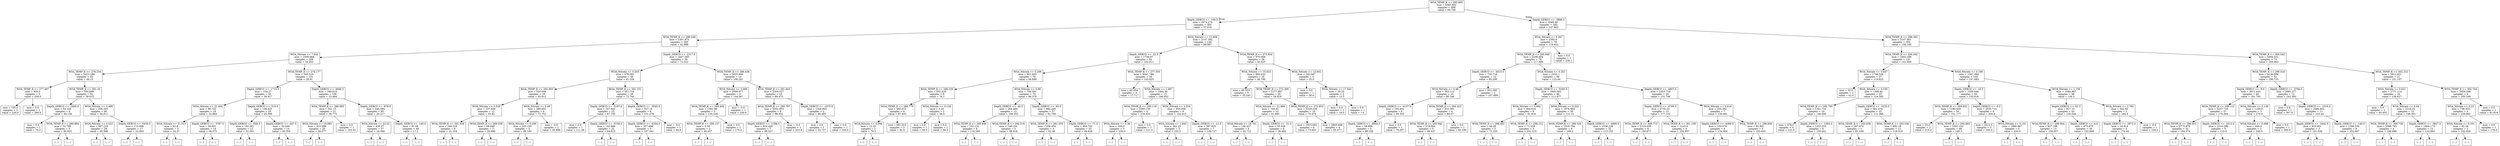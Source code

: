 digraph Tree {
node [shape=box] ;
0 [label="WOA_TEMP_K <= 292.695\nmse = 4565.662\nsamples = 668\nvalue = 94.785"] ;
1 [label="Depth_GEBCO <= -100.5\nmse = 2074.274\nsamples = 385\nvalue = 57.016"] ;
0 -> 1 [labeldistance=2.5, labelangle=45, headlabel="True"] ;
2 [label="WOA_TEMP_K <= 288.249\nmse = 1391.875\nsamples = 265\nvalue = 42.888"] ;
1 -> 2 ;
3 [label="WOA_Nitrate <= 7.642\nmse = 1004.884\nsamples = 206\nvalue = 34.453"] ;
2 -> 3 ;
4 [label="WOA_TEMP_K <= 279.234\nmse = 2423.189\nsamples = 55\nvalue = 49.15"] ;
3 -> 4 ;
5 [label="WOA_TEMP_K <= 277.497\nmse = 950.0\nsamples = 3\nvalue = 250.0"] ;
4 -> 5 ;
6 [label="mse = 100.0\nsamples = 2\nvalue = 220.0"] ;
5 -> 6 ;
7 [label="mse = 0.0\nsamples = 1\nvalue = 280.0"] ;
5 -> 7 ;
8 [label="WOA_TEMP_K <= 281.33\nmse = 550.899\nsamples = 52\nvalue = 39.915"] ;
4 -> 8 ;
9 [label="Depth_GEBCO <= -2405.0\nmse = 54.194\nsamples = 6\nvalue = 84.156"] ;
8 -> 9 ;
10 [label="mse = 0.0\nsamples = 1\nvalue = 70.0"] ;
9 -> 10 ;
11 [label="WOA_TEMP_K <= 280.884\nmse = 32.789\nsamples = 5\nvalue = 85.925"] ;
9 -> 11 ;
12 [label="(...)"] ;
11 -> 12 ;
13 [label="(...)"] ;
11 -> 13 ;
20 [label="WOA_Nitrate <= 3.468\nmse = 356.325\nsamples = 46\nvalue = 34.811"] ;
8 -> 20 ;
21 [label="WOA_Nitrate <= 3.423\nmse = 387.216\nsamples = 29\nvalue = 40.586"] ;
20 -> 21 ;
22 [label="(...)"] ;
21 -> 22 ;
67 [label="(...)"] ;
21 -> 67 ;
70 [label="Depth_GEBCO <= -5430.5\nmse = 115.996\nsamples = 17\nvalue = 23.903"] ;
20 -> 70 ;
71 [label="(...)"] ;
70 -> 71 ;
72 [label="(...)"] ;
70 -> 72 ;
89 [label="WOA_TEMP_K <= 274.177\nmse = 345.519\nsamples = 151\nvalue = 28.81"] ;
3 -> 89 ;
90 [label="Depth_GEBCO <= -1715.5\nmse = 154.27\nsamples = 45\nvalue = 39.917"] ;
89 -> 90 ;
91 [label="WOA_Nitrate <= 22.494\nmse = 90.743\nsamples = 19\nvalue = 32.983"] ;
90 -> 91 ;
92 [label="WOA_Nitrate <= 21.012\nmse = 62.8\nsamples = 5\nvalue = 24.37"] ;
91 -> 92 ;
93 [label="(...)"] ;
92 -> 93 ;
100 [label="(...)"] ;
92 -> 100 ;
101 [label="Depth_GEBCO <= -3797.5\nmse = 58.601\nsamples = 14\nvalue = 36.572"] ;
91 -> 101 ;
102 [label="(...)"] ;
101 -> 102 ;
117 [label="(...)"] ;
101 -> 117 ;
128 [label="Depth_GEBCO <= -510.0\nmse = 136.425\nsamples = 26\nvalue = 45.399"] ;
90 -> 128 ;
129 [label="Depth_GEBCO <= -649.5\nmse = 192.381\nsamples = 12\nvalue = 51.201"] ;
128 -> 129 ;
130 [label="(...)"] ;
129 -> 130 ;
139 [label="(...)"] ;
129 -> 139 ;
146 [label="Depth_GEBCO <= -447.5\nmse = 33.046\nsamples = 14\nvalue = 40.354"] ;
128 -> 146 ;
147 [label="(...)"] ;
146 -> 147 ;
156 [label="(...)"] ;
146 -> 156 ;
169 [label="Depth_GEBCO <= -4046.5\nmse = 349.614\nsamples = 106\nvalue = 23.464"] ;
89 -> 169 ;
170 [label="WOA_TEMP_K <= 286.095\nmse = 551.13\nsamples = 21\nvalue = 38.775"] ;
169 -> 170 ;
171 [label="WOA_Nitrate <= 18.085\nmse = 410.488\nsamples = 20\nvalue = 36.377"] ;
170 -> 171 ;
172 [label="(...)"] ;
171 -> 172 ;
185 [label="(...)"] ;
171 -> 185 ;
210 [label="mse = 0.0\nsamples = 1\nvalue = 103.53"] ;
170 -> 210 ;
211 [label="Depth_GEBCO <= -678.0\nmse = 246.594\nsamples = 85\nvalue = 20.217"] ;
169 -> 211 ;
212 [label="WOA_Nitrate <= 22.52\nmse = 430.57\nsamples = 37\nvalue = 24.066"] ;
211 -> 212 ;
213 [label="(...)"] ;
212 -> 213 ;
246 [label="(...)"] ;
212 -> 246 ;
273 [label="Depth_GEBCO <= -140.0\nmse = 81.68\nsamples = 48\nvalue = 17.2"] ;
211 -> 273 ;
274 [label="(...)"] ;
273 -> 274 ;
315 [label="(...)"] ;
273 -> 315 ;
324 [label="Depth_GEBCO <= -2317.0\nmse = 1627.593\nsamples = 59\nvalue = 72.322"] ;
2 -> 324 ;
325 [label="WOA_Nitrate <= 0.555\nmse = 678.581\nsamples = 45\nvalue = 61.334"] ;
324 -> 325 ;
326 [label="WOA_TEMP_K <= 292.003\nmse = 520.049\nsamples = 16\nvalue = 43.812"] ;
325 -> 326 ;
327 [label="WOA_Nitrate <= 0.329\nmse = 237.638\nsamples = 12\nvalue = 35.92"] ;
326 -> 327 ;
328 [label="WOA_TEMP_K <= 291.928\nmse = 184.518\nsamples = 9\nvalue = 41.554"] ;
327 -> 328 ;
329 [label="(...)"] ;
328 -> 329 ;
344 [label="(...)"] ;
328 -> 344 ;
345 [label="WOA_TEMP_K <= 289.038\nmse = 68.948\nsamples = 3\nvalue = 20.896"] ;
327 -> 345 ;
346 [label="(...)"] ;
345 -> 346 ;
347 [label="(...)"] ;
345 -> 347 ;
350 [label="WOA_Nitrate <= 0.49\nmse = 489.652\nsamples = 4\nvalue = 72.752"] ;
326 -> 350 ;
351 [label="WOA_Nitrate <= 0.406\nmse = 193.159\nsamples = 3\nvalue = 86.185"] ;
350 -> 351 ;
352 [label="(...)"] ;
351 -> 352 ;
355 [label="(...)"] ;
351 -> 355 ;
356 [label="mse = -0.0\nsamples = 1\nvalue = 45.886"] ;
350 -> 356 ;
357 [label="WOA_TEMP_K <= 291.151\nmse = 451.718\nsamples = 29\nvalue = 72.744"] ;
325 -> 357 ;
358 [label="Depth_GEBCO <= -5197.0\nmse = 247.942\nsamples = 23\nvalue = 67.195"] ;
357 -> 358 ;
359 [label="mse = 0.0\nsamples = 1\nvalue = 111.06"] ;
358 -> 359 ;
360 [label="Depth_GEBCO <= -5156.0\nmse = 142.686\nsamples = 22\nvalue = 64.615"] ;
358 -> 360 ;
361 [label="(...)"] ;
360 -> 361 ;
364 [label="(...)"] ;
360 -> 364 ;
393 [label="Depth_GEBCO <= -3545.5\nmse = 527.16\nsamples = 6\nvalue = 101.278"] ;
357 -> 393 ;
394 [label="Depth_GEBCO <= -4204.0\nmse = 357.696\nsamples = 5\nvalue = 107.341"] ;
393 -> 394 ;
395 [label="(...)"] ;
394 -> 395 ;
402 [label="(...)"] ;
394 -> 402 ;
403 [label="mse = -0.0\nsamples = 1\nvalue = 64.9"] ;
393 -> 403 ;
404 [label="WOA_TEMP_K <= 289.438\nmse = 3033.949\nsamples = 14\nvalue = 106.241"] ;
324 -> 404 ;
405 [label="WOA_Nitrate <= 3.099\nmse = 2589.677\nsamples = 4\nvalue = 144.567"] ;
404 -> 405 ;
406 [label="WOA_TEMP_K <= 289.405\nmse = 1582.08\nsamples = 3\nvalue = 130.228"] ;
405 -> 406 ;
407 [label="WOA_TEMP_K <= 289.137\nmse = 0.59\nsamples = 2\nvalue = 90.457"] ;
406 -> 407 ;
408 [label="(...)"] ;
407 -> 408 ;
409 [label="(...)"] ;
407 -> 409 ;
410 [label="mse = 0.0\nsamples = 1\nvalue = 170.0"] ;
406 -> 410 ;
411 [label="mse = -0.0\nsamples = 1\nvalue = 230.6"] ;
405 -> 411 ;
412 [label="WOA_TEMP_K <= 291.643\nmse = 2304.527\nsamples = 10\nvalue = 89.473"] ;
404 -> 412 ;
413 [label="WOA_TEMP_K <= 290.797\nmse = 2052.953\nsamples = 8\nvalue = 98.932"] ;
412 -> 413 ;
414 [label="Depth_GEBCO <= -1398.5\nmse = 816.428\nsamples = 7\nvalue = 88.527"] ;
413 -> 414 ;
415 [label="(...)"] ;
414 -> 415 ;
416 [label="(...)"] ;
414 -> 416 ;
423 [label="mse = -0.0\nsamples = 1\nvalue = 223.8"] ;
413 -> 423 ;
424 [label="Depth_GEBCO <= -1075.0\nmse = 1326.905\nsamples = 2\nvalue = 48.485"] ;
412 -> 424 ;
425 [label="mse = 0.0\nsamples = 1\nvalue = 22.727"] ;
424 -> 425 ;
426 [label="mse = 0.0\nsamples = 1\nvalue = 100.0"] ;
424 -> 426 ;
427 [label="WOA_Nitrate <= 12.609\nmse = 2147.392\nsamples = 120\nvalue = 88.897"] ;
1 -> 427 ;
428 [label="Depth_GEBCO <= -22.0\nmse = 1738.97\nsamples = 92\nvalue = 102.611"] ;
427 -> 428 ;
429 [label="WOA_Nitrate <= 0.269\nmse = 801.655\nsamples = 76\nvalue = 94.689"] ;
428 -> 429 ;
430 [label="WOA_TEMP_K <= 290.226\nmse = 502.416\nsamples = 6\nvalue = 76.1"] ;
429 -> 430 ;
431 [label="WOA_TEMP_K <= 289.779\nmse = 493.015\nsamples = 4\nvalue = 87.833"] ;
430 -> 431 ;
432 [label="WOA_Nitrate <= 0.094\nmse = 12.25\nsamples = 2\nvalue = 79.5"] ;
431 -> 432 ;
433 [label="(...)"] ;
432 -> 433 ;
434 [label="(...)"] ;
432 -> 434 ;
435 [label="mse = 681.315\nsamples = 2\nvalue = 92.0"] ;
431 -> 435 ;
436 [label="WOA_Nitrate <= 0.126\nmse = 0.25\nsamples = 2\nvalue = 58.5"] ;
430 -> 436 ;
437 [label="mse = 0.0\nsamples = 1\nvalue = 59.0"] ;
436 -> 437 ;
438 [label="mse = 0.0\nsamples = 1\nvalue = 58.0"] ;
436 -> 438 ;
439 [label="WOA_Nitrate <= 0.99\nmse = 794.591\nsamples = 70\nvalue = 96.378"] ;
429 -> 439 ;
440 [label="Depth_GEBCO <= -40.5\nmse = 264.489\nsamples = 13\nvalue = 109.352"] ;
439 -> 440 ;
441 [label="WOA_TEMP_K <= 285.448\nmse = 191.131\nsamples = 8\nvalue = 118.265"] ;
440 -> 441 ;
442 [label="(...)"] ;
441 -> 442 ;
445 [label="(...)"] ;
441 -> 445 ;
454 [label="WOA_TEMP_K <= 292.519\nmse = 146.331\nsamples = 5\nvalue = 98.818"] ;
440 -> 454 ;
455 [label="(...)"] ;
454 -> 455 ;
460 [label="(...)"] ;
454 -> 460 ;
461 [label="Depth_GEBCO <= -83.0\nmse = 882.445\nsamples = 57\nvalue = 92.758"] ;
439 -> 461 ;
462 [label="WOA_TEMP_K <= 281.355\nmse = 356.454\nsamples = 4\nvalue = 62.46"] ;
461 -> 462 ;
463 [label="(...)"] ;
462 -> 463 ;
464 [label="(...)"] ;
462 -> 464 ;
469 [label="Depth_GEBCO <= -71.5\nmse = 854.752\nsamples = 53\nvalue = 94.628"] ;
461 -> 469 ;
470 [label="(...)"] ;
469 -> 470 ;
473 [label="(...)"] ;
469 -> 473 ;
536 [label="WOA_TEMP_K <= 277.555\nmse = 4641.788\nsamples = 16\nvalue = 145.825"] ;
428 -> 536 ;
537 [label="mse = 63.054\nsamples = 3\nvalue = 17.717"] ;
536 -> 537 ;
538 [label="WOA_Nitrate <= 1.067\nmse = 2364.26\nsamples = 13\nvalue = 166.053"] ;
536 -> 538 ;
539 [label="WOA_TEMP_K <= 290.116\nmse = 2290.139\nsamples = 4\nvalue = 216.833"] ;
538 -> 539 ;
540 [label="WOA_Nitrate <= 0.38\nmse = 544.0\nsamples = 3\nvalue = 236.0"] ;
539 -> 540 ;
541 [label="(...)"] ;
540 -> 541 ;
542 [label="(...)"] ;
540 -> 542 ;
543 [label="mse = 0.0\nsamples = 1\nvalue = 121.0"] ;
539 -> 543 ;
544 [label="WOA_Nitrate <= 2.554\nmse = 659.006\nsamples = 9\nvalue = 142.615"] ;
538 -> 544 ;
545 [label="WOA_Nitrate <= 1.945\nmse = 342.25\nsamples = 2\nvalue = 103.5"] ;
544 -> 545 ;
546 [label="(...)"] ;
545 -> 546 ;
547 [label="(...)"] ;
545 -> 547 ;
548 [label="Depth_GEBCO <= -12.5\nmse = 387.835\nsamples = 7\nvalue = 149.727"] ;
544 -> 548 ;
549 [label="(...)"] ;
548 -> 549 ;
552 [label="(...)"] ;
548 -> 552 ;
561 [label="WOA_TEMP_K <= 273.834\nmse = 970.068\nsamples = 28\nvalue = 45.623"] ;
427 -> 561 ;
562 [label="WOA_Nitrate <= 15.633\nmse = 992.632\nsamples = 25\nvalue = 48.796"] ;
561 -> 562 ;
563 [label="mse = 85.553\nsamples = 5\nvalue = 35.245"] ;
562 -> 563 ;
564 [label="WOA_TEMP_K <= 272.395\nmse = 1277.897\nsamples = 20\nvalue = 54.818"] ;
562 -> 564 ;
565 [label="WOA_Nitrate <= 21.966\nmse = 140.91\nsamples = 10\nvalue = 41.893"] ;
564 -> 565 ;
566 [label="WOA_Nitrate <= 18.761\nmse = 136.427\nsamples = 4\nvalue = 52.712"] ;
565 -> 566 ;
567 [label="(...)"] ;
566 -> 567 ;
568 [label="(...)"] ;
566 -> 568 ;
569 [label="Depth_GEBCO <= -31.5\nmse = 55.356\nsamples = 6\nvalue = 36.483"] ;
565 -> 569 ;
570 [label="(...)"] ;
569 -> 570 ;
575 [label="(...)"] ;
569 -> 575 ;
578 [label="WOA_TEMP_K <= 272.853\nmse = 2229.229\nsamples = 10\nvalue = 70.976"] ;
564 -> 578 ;
579 [label="mse = 1915.002\nsamples = 6\nvalue = 73.925"] ;
578 -> 579 ;
580 [label="mse = 2805.498\nsamples = 4\nvalue = 65.077"] ;
578 -> 580 ;
581 [label="WOA_Nitrate <= 13.661\nmse = 332.667\nsamples = 3\nvalue = 25.0"] ;
561 -> 581 ;
582 [label="mse = 0.0\nsamples = 1\nvalue = 50.0"] ;
581 -> 582 ;
583 [label="WOA_Nitrate <= 17.543\nmse = 30.25\nsamples = 2\nvalue = 12.5"] ;
581 -> 583 ;
584 [label="mse = 0.0\nsamples = 1\nvalue = 18.0"] ;
583 -> 584 ;
585 [label="mse = 0.0\nsamples = 1\nvalue = 7.0"] ;
583 -> 585 ;
586 [label="Depth_GEBCO <= -3908.5\nmse = 3260.46\nsamples = 283\nvalue = 147.662"] ;
0 -> 586 [labeldistance=2.5, labelangle=-45, headlabel="False"] ;
587 [label="WOA_Nitrate <= 6.367\nmse = 2500.8\nsamples = 79\nvalue = 119.922"] ;
586 -> 587 ;
588 [label="WOA_TEMP_K <= 295.049\nmse = 2296.604\nsamples = 78\nvalue = 117.884"] ;
587 -> 588 ;
589 [label="Depth_GEBCO <= -4015.0\nmse = 720.716\nsamples = 12\nvalue = 85.206"] ;
588 -> 589 ;
590 [label="WOA_Nitrate <= 0.46\nmse = 563.113\nsamples = 10\nvalue = 80.346"] ;
589 -> 590 ;
591 [label="Depth_GEBCO <= -4137.0\nmse = 105.832\nsamples = 6\nvalue = 95.553"] ;
590 -> 591 ;
592 [label="Depth_GEBCO <= -4804.5\nmse = 58.898\nsamples = 5\nvalue = 98.338"] ;
591 -> 592 ;
593 [label="(...)"] ;
592 -> 593 ;
594 [label="(...)"] ;
592 -> 594 ;
601 [label="mse = 0.0\nsamples = 1\nvalue = 76.057"] ;
591 -> 601 ;
602 [label="WOA_TEMP_K <= 294.422\nmse = 453.361\nsamples = 4\nvalue = 60.07"] ;
590 -> 602 ;
603 [label="WOA_TEMP_K <= 293.942\nmse = 274.064\nsamples = 3\nvalue = 48.437"] ;
602 -> 603 ;
604 [label="(...)"] ;
603 -> 604 ;
607 [label="(...)"] ;
603 -> 607 ;
608 [label="mse = 0.0\nsamples = 1\nvalue = 83.336"] ;
602 -> 608 ;
609 [label="mse = 831.595\nsamples = 2\nvalue = 107.886"] ;
589 -> 609 ;
610 [label="WOA_Nitrate <= 0.251\nmse = 2352.1\nsamples = 66\nvalue = 123.44"] ;
588 -> 610 ;
611 [label="Depth_GEBCO <= -5283.5\nmse = 1849.593\nsamples = 46\nvalue = 111.877"] ;
610 -> 611 ;
612 [label="WOA_Nitrate <= 0.082\nmse = 264.616\nsamples = 8\nvalue = 81.916"] ;
611 -> 612 ;
613 [label="WOA_TEMP_K <= 298.462\nmse = 46.26\nsamples = 5\nvalue = 71.225"] ;
612 -> 613 ;
614 [label="(...)"] ;
613 -> 614 ;
617 [label="(...)"] ;
613 -> 617 ;
620 [label="WOA_TEMP_K <= 298.152\nmse = 71.258\nsamples = 3\nvalue = 101.515"] ;
612 -> 620 ;
621 [label="(...)"] ;
620 -> 621 ;
622 [label="(...)"] ;
620 -> 622 ;
625 [label="WOA_Nitrate <= 0.022\nmse = 1976.984\nsamples = 38\nvalue = 121.31"] ;
611 -> 625 ;
626 [label="WOA_TEMP_K <= 298.526\nmse = 1918.794\nsamples = 6\nvalue = 168.2"] ;
625 -> 626 ;
627 [label="(...)"] ;
626 -> 627 ;
632 [label="(...)"] ;
626 -> 632 ;
637 [label="Depth_GEBCO <= -4990.5\nmse = 1538.228\nsamples = 32\nvalue = 113.155"] ;
625 -> 637 ;
638 [label="(...)"] ;
637 -> 638 ;
649 [label="(...)"] ;
637 -> 649 ;
698 [label="Depth_GEBCO <= -4607.0\nmse = 2453.719\nsamples = 20\nvalue = 151.748"] ;
610 -> 698 ;
699 [label="Depth_GEBCO <= -4795.5\nmse = 2735.23\nsamples = 13\nvalue = 177.152"] ;
698 -> 699 ;
700 [label="WOA_TEMP_K <= 300.773\nmse = 1219.039\nsamples = 9\nvalue = 150.877"] ;
699 -> 700 ;
701 [label="(...)"] ;
700 -> 701 ;
706 [label="(...)"] ;
700 -> 706 ;
717 [label="WOA_TEMP_K <= 301.158\nmse = 1210.6\nsamples = 4\nvalue = 234.957"] ;
699 -> 717 ;
718 [label="(...)"] ;
717 -> 718 ;
721 [label="(...)"] ;
717 -> 721 ;
722 [label="WOA_Nitrate <= 0.616\nmse = 335.362\nsamples = 7\nvalue = 120.481"] ;
698 -> 722 ;
723 [label="Depth_GEBCO <= -4069.0\nmse = 100.976\nsamples = 4\nvalue = 134.904"] ;
722 -> 723 ;
724 [label="(...)"] ;
723 -> 724 ;
729 [label="(...)"] ;
723 -> 729 ;
730 [label="WOA_TEMP_K <= 298.606\nmse = 82.991\nsamples = 3\nvalue = 103.655"] ;
722 -> 730 ;
731 [label="(...)"] ;
730 -> 731 ;
732 [label="(...)"] ;
730 -> 732 ;
735 [label="mse = 0.0\nsamples = 1\nvalue = 239.1"] ;
587 -> 735 ;
736 [label="WOA_TEMP_K <= 298.362\nmse = 3147.601\nsamples = 204\nvalue = 158.109"] ;
586 -> 736 ;
737 [label="WOA_TEMP_K <= 294.442\nmse = 1602.209\nsamples = 131\nvalue = 141.059"] ;
736 -> 737 ;
738 [label="WOA_Nitrate <= 0.047\nmse = 1746.526\nsamples = 27\nvalue = 118.625"] ;
737 -> 738 ;
739 [label="mse = 32.0\nsamples = 2\nvalue = 41.0"] ;
738 -> 739 ;
740 [label="WOA_Nitrate <= 0.159\nmse = 1398.82\nsamples = 25\nvalue = 124.305"] ;
738 -> 740 ;
741 [label="WOA_TEMP_K <= 292.795\nmse = 1331.732\nsamples = 10\nvalue = 146.694"] ;
740 -> 741 ;
742 [label="mse = 376.0\nsamples = 4\nvalue = 122.0"] ;
741 -> 742 ;
743 [label="Depth_GEBCO <= -1593.0\nmse = 1352.253\nsamples = 6\nvalue = 159.041"] ;
741 -> 743 ;
744 [label="(...)"] ;
743 -> 744 ;
749 [label="(...)"] ;
743 -> 749 ;
754 [label="Depth_GEBCO <= -3235.5\nmse = 981.474\nsamples = 15\nvalue = 111.388"] ;
740 -> 754 ;
755 [label="WOA_TEMP_K <= 293.838\nmse = 287.974\nsamples = 3\nvalue = 81.438"] ;
754 -> 755 ;
756 [label="(...)"] ;
755 -> 756 ;
757 [label="(...)"] ;
755 -> 757 ;
760 [label="WOA_TEMP_K <= 293.536\nmse = 882.18\nsamples = 12\nvalue = 118.518"] ;
754 -> 760 ;
761 [label="(...)"] ;
760 -> 761 ;
768 [label="(...)"] ;
760 -> 768 ;
777 [label="WOA_Nitrate <= 0.189\nmse = 1367.084\nsamples = 104\nvalue = 147.683"] ;
737 -> 777 ;
778 [label="Depth_GEBCO <= -16.5\nmse = 1500.646\nsamples = 56\nvalue = 155.616"] ;
777 -> 778 ;
779 [label="WOA_TEMP_K <= 294.452\nmse = 1180.445\nsamples = 50\nvalue = 151.177"] ;
778 -> 779 ;
780 [label="mse = 25.0\nsamples = 2\nvalue = 215.0"] ;
779 -> 780 ;
781 [label="WOA_TEMP_K <= 294.893\nmse = 1091.102\nsamples = 48\nvalue = 149.3"] ;
779 -> 781 ;
782 [label="(...)"] ;
781 -> 782 ;
787 [label="(...)"] ;
781 -> 787 ;
852 [label="Depth_GEBCO <= -9.5\nmse = 2535.714\nsamples = 6\nvalue = 200.0"] ;
778 -> 852 ;
853 [label="mse = 2512.5\nsamples = 3\nvalue = 185.0"] ;
852 -> 853 ;
854 [label="WOA_Nitrate <= 0.101\nmse = 1866.667\nsamples = 3\nvalue = 220.0"] ;
852 -> 854 ;
855 [label="(...)"] ;
854 -> 855 ;
856 [label="(...)"] ;
854 -> 856 ;
857 [label="WOA_Nitrate <= 1.158\nmse = 1084.987\nsamples = 48\nvalue = 139.2"] ;
777 -> 857 ;
858 [label="Depth_GEBCO <= -81.5\nmse = 927.15\nsamples = 43\nvalue = 135.046"] ;
857 -> 858 ;
859 [label="WOA_TEMP_K <= 296.964\nmse = 837.196\nsamples = 13\nvalue = 106.657"] ;
858 -> 859 ;
860 [label="(...)"] ;
859 -> 860 ;
873 [label="(...)"] ;
859 -> 873 ;
878 [label="Depth_GEBCO <= -4.0\nmse = 675.975\nsamples = 30\nvalue = 142.689"] ;
858 -> 878 ;
879 [label="(...)"] ;
878 -> 879 ;
922 [label="(...)"] ;
878 -> 922 ;
923 [label="WOA_Nitrate <= 3.765\nmse = 542.85\nsamples = 5\nvalue = 184.9"] ;
857 -> 923 ;
924 [label="Depth_GEBCO <= -2672.0\nmse = 19.814\nsamples = 4\nvalue = 174.64"] ;
923 -> 924 ;
925 [label="(...)"] ;
924 -> 925 ;
928 [label="(...)"] ;
924 -> 928 ;
929 [label="mse = -0.0\nsamples = 1\nvalue = 236.2"] ;
923 -> 929 ;
930 [label="WOA_TEMP_K <= 300.542\nmse = 4400.531\nsamples = 73\nvalue = 184.863"] ;
736 -> 930 ;
931 [label="WOA_TEMP_K <= 299.518\nmse = 4136.006\nsamples = 52\nvalue = 196.733"] ;
930 -> 931 ;
932 [label="Depth_GEBCO <= -9.0\nmse = 3611.433\nsamples = 40\nvalue = 181.793"] ;
931 -> 932 ;
933 [label="WOA_TEMP_K <= 299.112\nmse = 3257.716\nsamples = 37\nvalue = 176.364"] ;
932 -> 933 ;
934 [label="WOA_TEMP_K <= 298.451\nmse = 2775.879\nsamples = 32\nvalue = 184.374"] ;
933 -> 934 ;
935 [label="(...)"] ;
934 -> 935 ;
936 [label="(...)"] ;
934 -> 936 ;
969 [label="Depth_GEBCO <= -1612.0\nmse = 2314.286\nsamples = 5\nvalue = 110.0"] ;
933 -> 969 ;
970 [label="(...)"] ;
969 -> 970 ;
971 [label="(...)"] ;
969 -> 971 ;
976 [label="WOA_Nitrate <= 0.138\nmse = 1100.0\nsamples = 3\nvalue = 270.0"] ;
932 -> 976 ;
977 [label="WOA_Nitrate <= 0.088\nmse = 400.0\nsamples = 2\nvalue = 240.0"] ;
976 -> 977 ;
978 [label="(...)"] ;
977 -> 978 ;
979 [label="(...)"] ;
977 -> 979 ;
980 [label="mse = 0.0\nsamples = 1\nvalue = 300.0"] ;
976 -> 980 ;
981 [label="Depth_GEBCO <= -3794.5\nmse = 2885.277\nsamples = 12\nvalue = 243.593"] ;
931 -> 981 ;
982 [label="mse = 0.0\nsamples = 1\nvalue = 307.9"] ;
981 -> 982 ;
983 [label="Depth_GEBCO <= -1519.5\nmse = 2584.802\nsamples = 11\nvalue = 233.44"] ;
981 -> 983 ;
984 [label="Depth_GEBCO <= -3442.0\nmse = 819.661\nsamples = 3\nvalue = 161.339"] ;
983 -> 984 ;
985 [label="(...)"] ;
984 -> 985 ;
986 [label="(...)"] ;
984 -> 986 ;
989 [label="Depth_GEBCO <= -140.5\nmse = 1299.556\nsamples = 8\nvalue = 252.667"] ;
983 -> 989 ;
990 [label="(...)"] ;
989 -> 990 ;
991 [label="(...)"] ;
989 -> 991 ;
996 [label="WOA_TEMP_K <= 302.232\nmse = 3612.621\nsamples = 21\nvalue = 151.107"] ;
930 -> 996 ;
997 [label="WOA_Nitrate <= 0.031\nmse = 2771.114\nsamples = 16\nvalue = 138.627"] ;
996 -> 997 ;
998 [label="mse = 0.0\nsamples = 1\nvalue = 45.455"] ;
997 -> 998 ;
999 [label="WOA_Nitrate <= 0.04\nmse = 2218.33\nsamples = 15\nvalue = 146.391"] ;
997 -> 999 ;
1000 [label="WOA_TEMP_K <= 300.736\nmse = 2098.765\nsamples = 4\nvalue = 168.889"] ;
999 -> 1000 ;
1001 [label="(...)"] ;
1000 -> 1001 ;
1002 [label="(...)"] ;
1000 -> 1002 ;
1005 [label="Depth_GEBCO <= -3827.5\nmse = 1804.173\nsamples = 11\nvalue = 132.893"] ;
999 -> 1005 ;
1006 [label="(...)"] ;
1005 -> 1006 ;
1007 [label="(...)"] ;
1005 -> 1007 ;
1026 [label="WOA_TEMP_K <= 302.744\nmse = 3659.348\nsamples = 5\nvalue = 205.189"] ;
996 -> 1026 ;
1027 [label="WOA_Nitrate <= 0.23\nmse = 738.323\nsamples = 4\nvalue = 229.863"] ;
1026 -> 1027 ;
1028 [label="WOA_Nitrate <= 0.101\nmse = 82.34\nsamples = 3\nvalue = 242.829"] ;
1027 -> 1028 ;
1029 [label="(...)"] ;
1028 -> 1029 ;
1030 [label="(...)"] ;
1028 -> 1030 ;
1033 [label="mse = 0.0\nsamples = 1\nvalue = 178.0"] ;
1027 -> 1033 ;
1034 [label="mse = 0.0\nsamples = 1\nvalue = 81.818"] ;
1026 -> 1034 ;
}